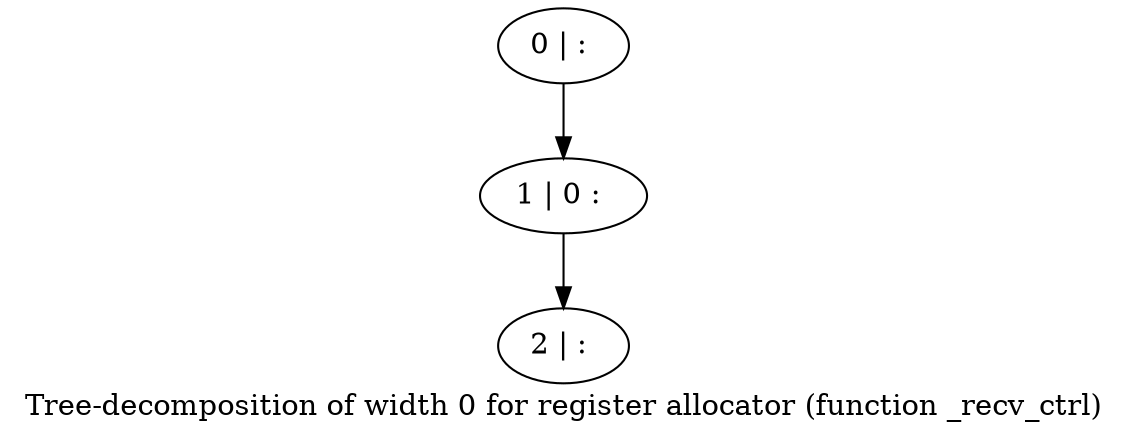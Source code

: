 digraph G {
graph [label="Tree-decomposition of width 0 for register allocator (function _recv_ctrl)"]
0[label="0 | : "];
1[label="1 | 0 : "];
2[label="2 | : "];
0->1 ;
1->2 ;
}
